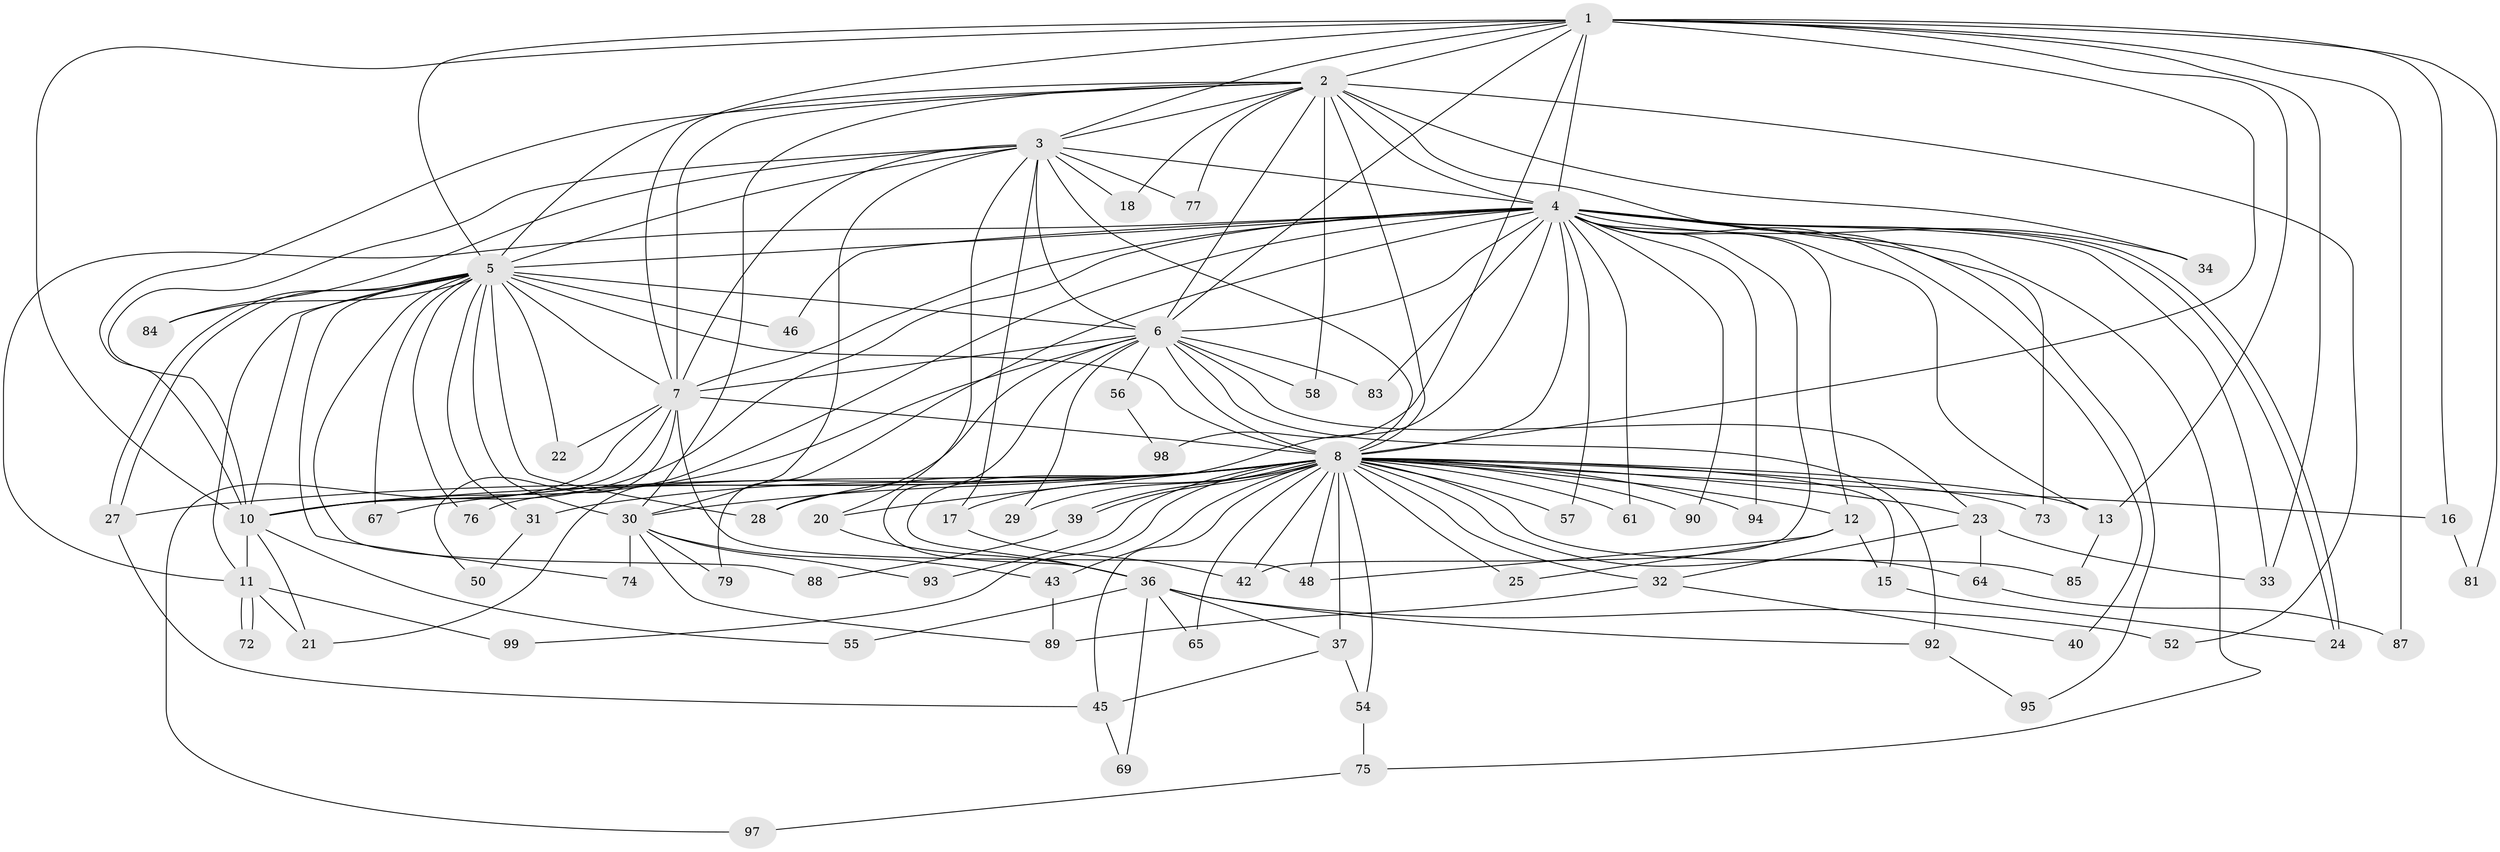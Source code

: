 // original degree distribution, {16: 0.01, 15: 0.02, 32: 0.01, 23: 0.01, 17: 0.01, 13: 0.02, 48: 0.01, 10: 0.01, 7: 0.02, 6: 0.02, 4: 0.08, 3: 0.24, 2: 0.52, 9: 0.01, 5: 0.01}
// Generated by graph-tools (version 1.1) at 2025/11/02/21/25 10:11:07]
// undirected, 73 vertices, 177 edges
graph export_dot {
graph [start="1"]
  node [color=gray90,style=filled];
  1 [super="+35"];
  2 [super="+41"];
  3 [super="+96"];
  4 [super="+9"];
  5 [super="+86"];
  6 [super="+53"];
  7 [super="+14"];
  8 [super="+49"];
  10 [super="+78"];
  11 [super="+91"];
  12 [super="+26"];
  13 [super="+19"];
  15;
  16;
  17 [super="+82"];
  18;
  20;
  21 [super="+38"];
  22;
  23 [super="+59"];
  24 [super="+44"];
  25;
  27 [super="+71"];
  28 [super="+70"];
  29;
  30 [super="+66"];
  31;
  32;
  33 [super="+47"];
  34;
  36 [super="+80"];
  37 [super="+51"];
  39 [super="+60"];
  40 [super="+68"];
  42;
  43;
  45 [super="+62"];
  46;
  48 [super="+63"];
  50;
  52;
  54;
  55;
  56;
  57;
  58;
  61;
  64;
  65;
  67;
  69;
  72;
  73;
  74;
  75;
  76;
  77;
  79;
  81;
  83;
  84;
  85;
  87;
  88;
  89 [super="+100"];
  90;
  92;
  93;
  94;
  95;
  97;
  98;
  99;
  1 -- 2;
  1 -- 3;
  1 -- 4 [weight=3];
  1 -- 5;
  1 -- 6;
  1 -- 7;
  1 -- 8;
  1 -- 10;
  1 -- 13;
  1 -- 16;
  1 -- 33;
  1 -- 81;
  1 -- 87;
  1 -- 98;
  2 -- 3;
  2 -- 4 [weight=2];
  2 -- 5;
  2 -- 6;
  2 -- 7;
  2 -- 8 [weight=2];
  2 -- 10;
  2 -- 18;
  2 -- 30;
  2 -- 34;
  2 -- 73;
  2 -- 77;
  2 -- 58;
  2 -- 52;
  3 -- 4 [weight=2];
  3 -- 5;
  3 -- 6;
  3 -- 7;
  3 -- 8;
  3 -- 10;
  3 -- 17;
  3 -- 18;
  3 -- 20;
  3 -- 77;
  3 -- 84;
  3 -- 30;
  4 -- 5 [weight=2];
  4 -- 6 [weight=2];
  4 -- 7 [weight=2];
  4 -- 8 [weight=3];
  4 -- 10 [weight=2];
  4 -- 11;
  4 -- 12 [weight=2];
  4 -- 21;
  4 -- 24;
  4 -- 24;
  4 -- 33;
  4 -- 34;
  4 -- 36;
  4 -- 40 [weight=2];
  4 -- 42;
  4 -- 46;
  4 -- 57;
  4 -- 61;
  4 -- 79;
  4 -- 83;
  4 -- 90;
  4 -- 94;
  4 -- 95;
  4 -- 75;
  4 -- 13;
  5 -- 6;
  5 -- 7;
  5 -- 8 [weight=2];
  5 -- 10;
  5 -- 11;
  5 -- 22;
  5 -- 27;
  5 -- 27;
  5 -- 28;
  5 -- 31;
  5 -- 46;
  5 -- 67;
  5 -- 74;
  5 -- 76;
  5 -- 84;
  5 -- 88;
  5 -- 30;
  6 -- 7;
  6 -- 8 [weight=2];
  6 -- 10 [weight=2];
  6 -- 23;
  6 -- 29;
  6 -- 56 [weight=2];
  6 -- 58;
  6 -- 83;
  6 -- 92;
  6 -- 36;
  6 -- 28;
  7 -- 8;
  7 -- 10;
  7 -- 22;
  7 -- 48;
  7 -- 97;
  7 -- 50;
  8 -- 10;
  8 -- 12;
  8 -- 13;
  8 -- 15;
  8 -- 16;
  8 -- 17;
  8 -- 20;
  8 -- 23 [weight=2];
  8 -- 25;
  8 -- 28;
  8 -- 29;
  8 -- 30;
  8 -- 31;
  8 -- 32;
  8 -- 37 [weight=2];
  8 -- 39 [weight=2];
  8 -- 39;
  8 -- 42;
  8 -- 43;
  8 -- 45;
  8 -- 54;
  8 -- 57;
  8 -- 61;
  8 -- 64;
  8 -- 65;
  8 -- 67;
  8 -- 73;
  8 -- 85;
  8 -- 90;
  8 -- 93;
  8 -- 94;
  8 -- 99;
  8 -- 76;
  8 -- 48;
  8 -- 27;
  10 -- 21;
  10 -- 55;
  10 -- 11;
  11 -- 72;
  11 -- 72;
  11 -- 99;
  11 -- 21;
  12 -- 15;
  12 -- 25;
  12 -- 48;
  13 -- 85;
  15 -- 24;
  16 -- 81;
  17 -- 42;
  20 -- 36;
  23 -- 32;
  23 -- 64;
  23 -- 33;
  27 -- 45;
  30 -- 43;
  30 -- 74;
  30 -- 79;
  30 -- 89;
  30 -- 93;
  31 -- 50;
  32 -- 40;
  32 -- 89;
  36 -- 37;
  36 -- 52;
  36 -- 55;
  36 -- 65;
  36 -- 69;
  36 -- 92;
  37 -- 45;
  37 -- 54;
  39 -- 88;
  43 -- 89;
  45 -- 69;
  54 -- 75;
  56 -- 98;
  64 -- 87;
  75 -- 97;
  92 -- 95;
}
